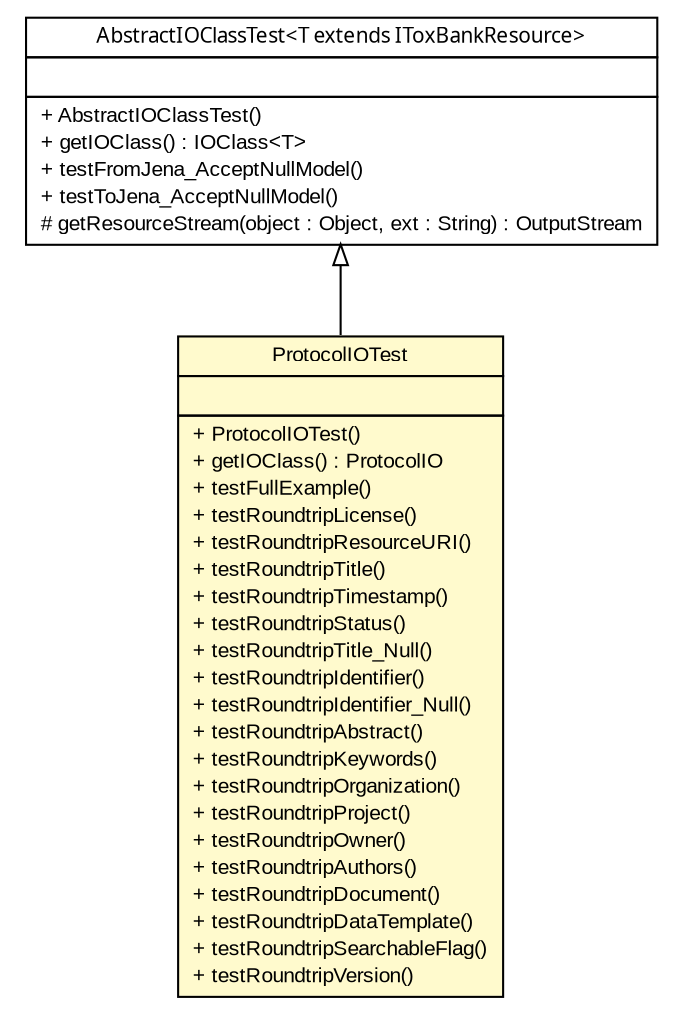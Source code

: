 #!/usr/local/bin/dot
#
# Class diagram 
# Generated by UmlGraph version 4.6 (http://www.spinellis.gr/sw/umlgraph)
#

digraph G {
	edge [fontname="arial",fontsize=10,labelfontname="arial",labelfontsize=10];
	node [fontname="arial",fontsize=10,shape=plaintext];
	// net.toxbank.client.io.rdf.ProtocolIOTest
	c141 [label=<<table border="0" cellborder="1" cellspacing="0" cellpadding="2" port="p" bgcolor="lemonChiffon" href="./ProtocolIOTest.html">
		<tr><td><table border="0" cellspacing="0" cellpadding="1">
			<tr><td> ProtocolIOTest </td></tr>
		</table></td></tr>
		<tr><td><table border="0" cellspacing="0" cellpadding="1">
			<tr><td align="left">  </td></tr>
		</table></td></tr>
		<tr><td><table border="0" cellspacing="0" cellpadding="1">
			<tr><td align="left"> + ProtocolIOTest() </td></tr>
			<tr><td align="left"> + getIOClass() : ProtocolIO </td></tr>
			<tr><td align="left"> + testFullExample() </td></tr>
			<tr><td align="left"> + testRoundtripLicense() </td></tr>
			<tr><td align="left"> + testRoundtripResourceURI() </td></tr>
			<tr><td align="left"> + testRoundtripTitle() </td></tr>
			<tr><td align="left"> + testRoundtripTimestamp() </td></tr>
			<tr><td align="left"> + testRoundtripStatus() </td></tr>
			<tr><td align="left"> + testRoundtripTitle_Null() </td></tr>
			<tr><td align="left"> + testRoundtripIdentifier() </td></tr>
			<tr><td align="left"> + testRoundtripIdentifier_Null() </td></tr>
			<tr><td align="left"> + testRoundtripAbstract() </td></tr>
			<tr><td align="left"> + testRoundtripKeywords() </td></tr>
			<tr><td align="left"> + testRoundtripOrganization() </td></tr>
			<tr><td align="left"> + testRoundtripProject() </td></tr>
			<tr><td align="left"> + testRoundtripOwner() </td></tr>
			<tr><td align="left"> + testRoundtripAuthors() </td></tr>
			<tr><td align="left"> + testRoundtripDocument() </td></tr>
			<tr><td align="left"> + testRoundtripDataTemplate() </td></tr>
			<tr><td align="left"> + testRoundtripSearchableFlag() </td></tr>
			<tr><td align="left"> + testRoundtripVersion() </td></tr>
		</table></td></tr>
		</table>>, fontname="arial", fontcolor="black", fontsize=10.0];
	// net.toxbank.client.io.rdf.AbstractIOClassTest<T extends net.toxbank.client.resource.IToxBankResource>
	c148 [label=<<table border="0" cellborder="1" cellspacing="0" cellpadding="2" port="p" href="./AbstractIOClassTest.html">
		<tr><td><table border="0" cellspacing="0" cellpadding="1">
			<tr><td><font face="ariali"> AbstractIOClassTest&lt;T extends IToxBankResource&gt; </font></td></tr>
		</table></td></tr>
		<tr><td><table border="0" cellspacing="0" cellpadding="1">
			<tr><td align="left">  </td></tr>
		</table></td></tr>
		<tr><td><table border="0" cellspacing="0" cellpadding="1">
			<tr><td align="left"> + AbstractIOClassTest() </td></tr>
			<tr><td align="left"> + getIOClass() : IOClass&lt;T&gt; </td></tr>
			<tr><td align="left"> + testFromJena_AcceptNullModel() </td></tr>
			<tr><td align="left"> + testToJena_AcceptNullModel() </td></tr>
			<tr><td align="left"> # getResourceStream(object : Object, ext : String) : OutputStream </td></tr>
		</table></td></tr>
		</table>>, fontname="arial", fontcolor="black", fontsize=10.0];
	//net.toxbank.client.io.rdf.ProtocolIOTest extends net.toxbank.client.io.rdf.AbstractIOClassTest<net.toxbank.client.resource.Protocol>
	c148:p -> c141:p [dir=back,arrowtail=empty];
}

